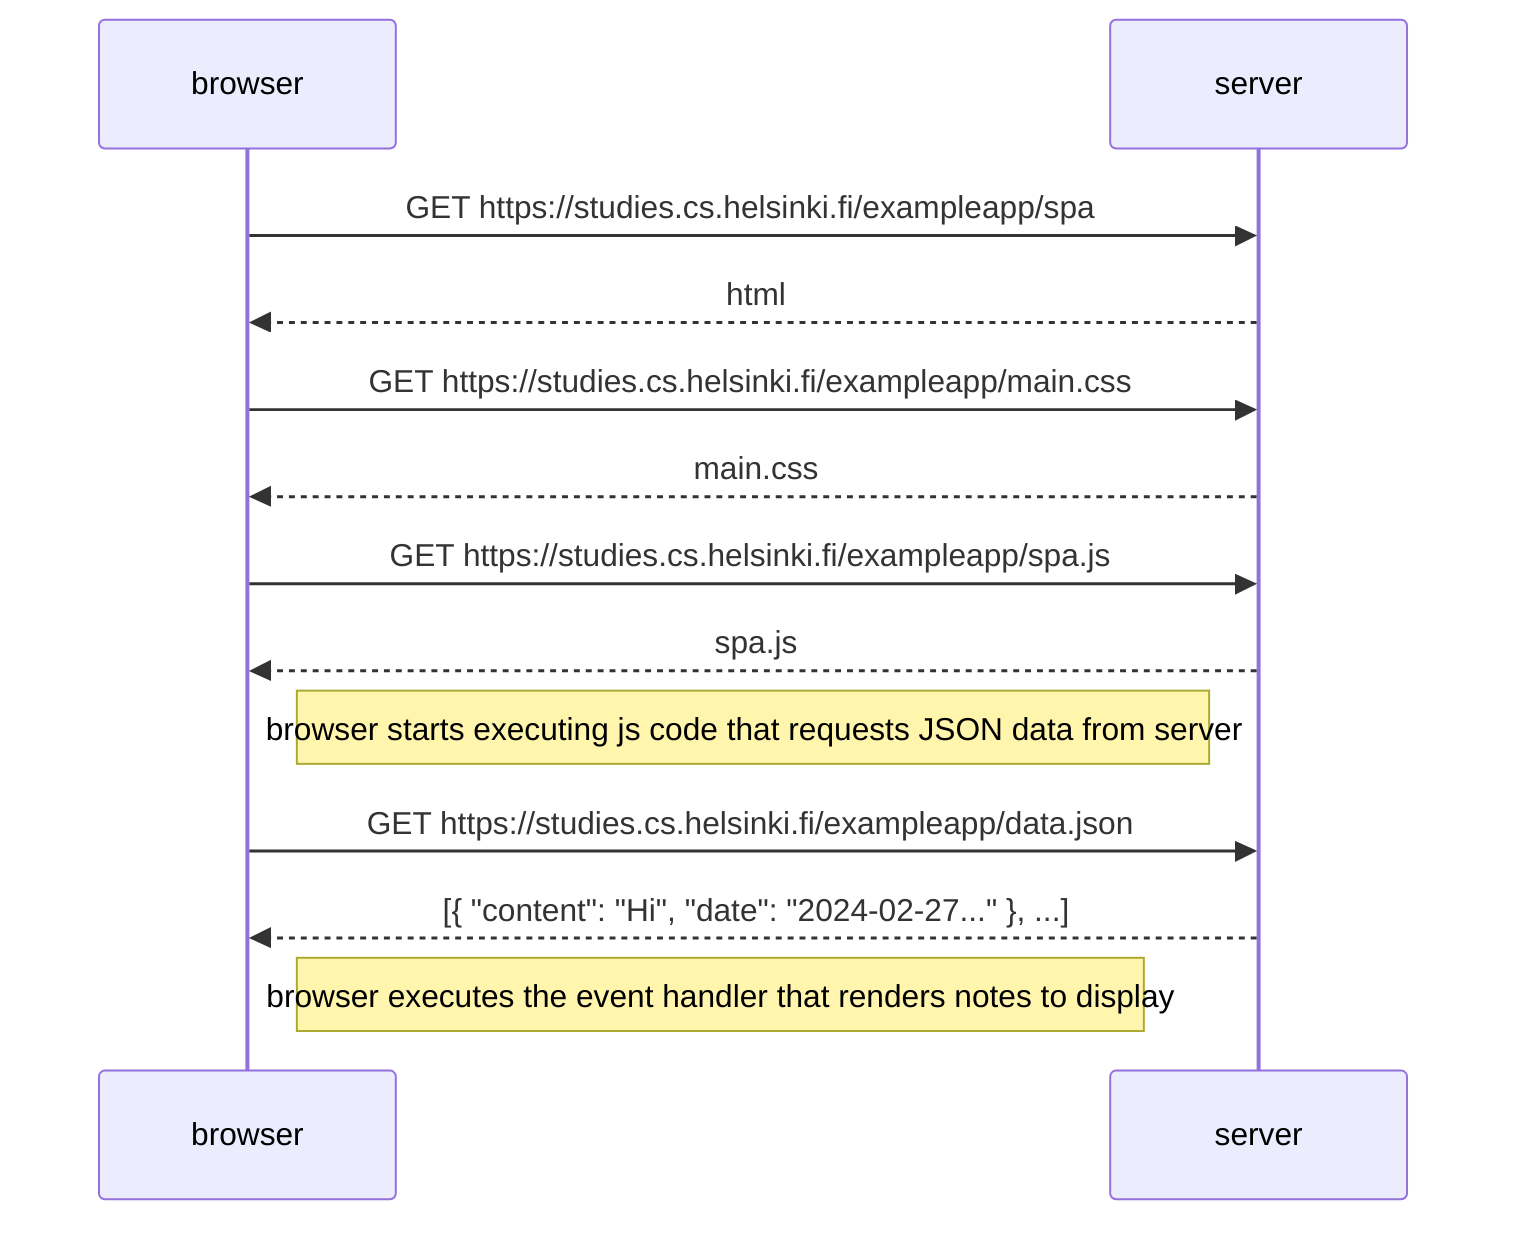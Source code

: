 sequenceDiagram
    participant browser
    participant server

    browser->>server: GET https://studies.cs.helsinki.fi/exampleapp/spa
    server -->> browser: html

    browser->>server: GET https://studies.cs.helsinki.fi/exampleapp/main.css
    server -->> browser: main.css

    browser->>server: GET https://studies.cs.helsinki.fi/exampleapp/spa.js
    server -->> browser: spa.js

    Note right of browser: browser starts executing js code that requests JSON data from server

    browser->>server: GET https://studies.cs.helsinki.fi/exampleapp/data.json
    server -->> browser: [{ "content": "Hi", "date": "2024-02-27..." }, ...]

    Note right of browser: browser executes the event handler that renders notes to display